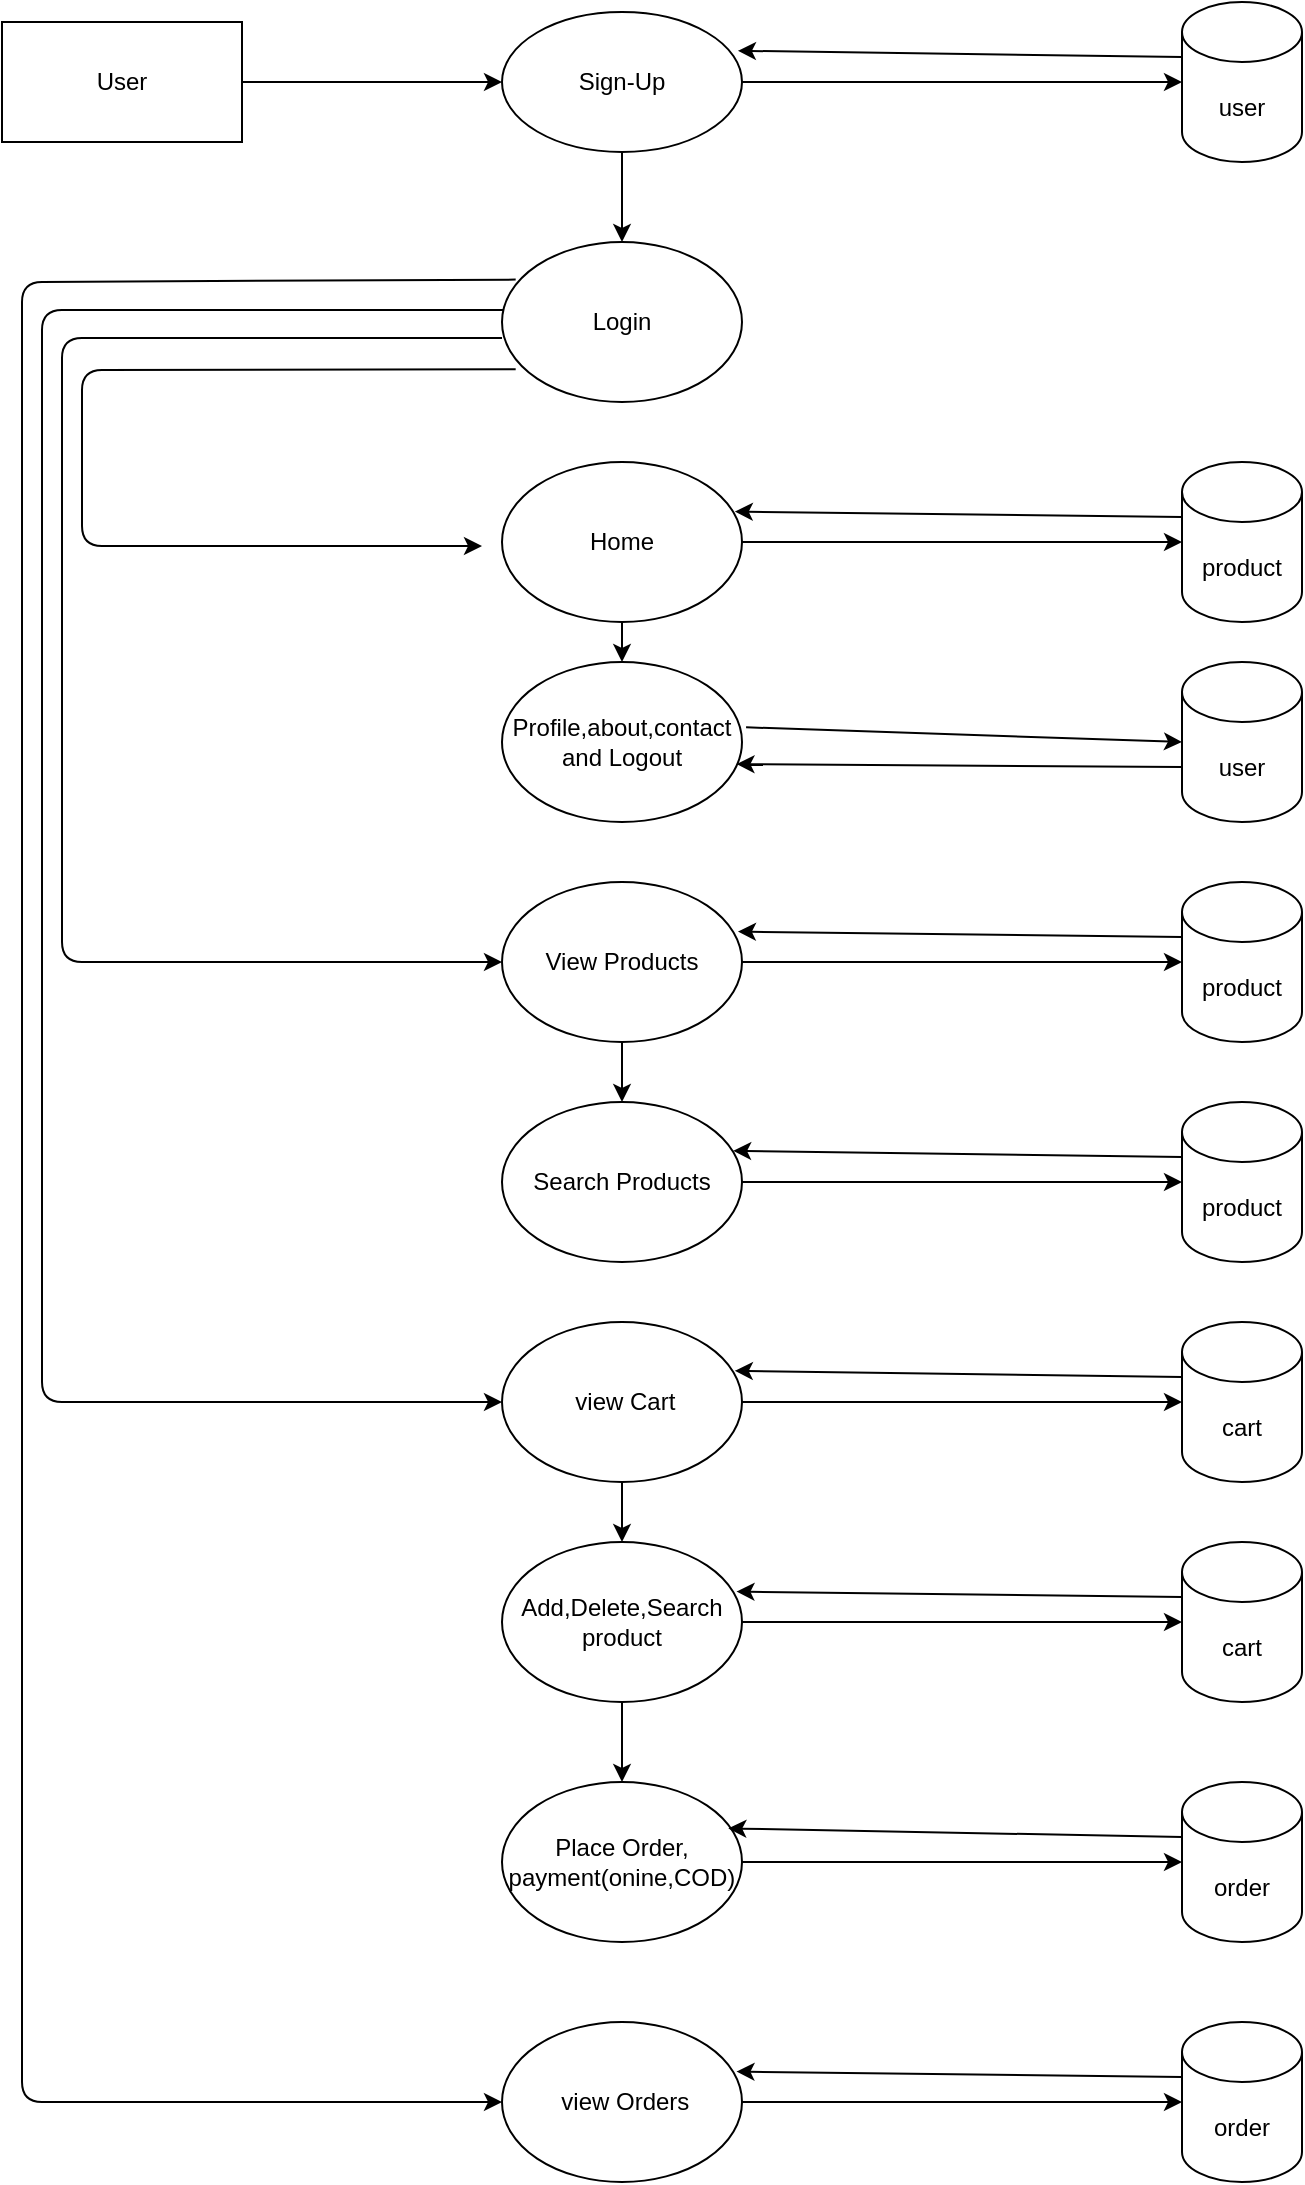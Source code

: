 <mxfile>
    <diagram id="B2Fk43i2HGmEtJ_puNpp" name="Page-1">
        <mxGraphModel dx="1216" dy="779" grid="1" gridSize="10" guides="1" tooltips="1" connect="1" arrows="1" fold="1" page="1" pageScale="1" pageWidth="850" pageHeight="1100" math="0" shadow="0">
            <root>
                <mxCell id="0"/>
                <mxCell id="1" parent="0"/>
                <mxCell id="6" style="edgeStyle=none;html=1;entryX=0;entryY=0.5;entryDx=0;entryDy=0;" parent="1" source="3" target="4" edge="1">
                    <mxGeometry relative="1" as="geometry"/>
                </mxCell>
                <mxCell id="3" value="User" style="whiteSpace=wrap;html=1;" parent="1" vertex="1">
                    <mxGeometry x="30" y="40" width="120" height="60" as="geometry"/>
                </mxCell>
                <mxCell id="7" style="edgeStyle=none;html=1;entryX=0;entryY=0.5;entryDx=0;entryDy=0;entryPerimeter=0;" parent="1" source="4" target="62" edge="1">
                    <mxGeometry relative="1" as="geometry">
                        <mxPoint x="600" y="70" as="targetPoint"/>
                    </mxGeometry>
                </mxCell>
                <mxCell id="10" value="" style="edgeStyle=none;html=1;" parent="1" source="4" target="8" edge="1">
                    <mxGeometry relative="1" as="geometry"/>
                </mxCell>
                <mxCell id="4" value="Sign-Up" style="ellipse;whiteSpace=wrap;html=1;" parent="1" vertex="1">
                    <mxGeometry x="280" y="35" width="120" height="70" as="geometry"/>
                </mxCell>
                <mxCell id="31" style="edgeStyle=none;html=1;exitX=0;exitY=0;exitDx=0;exitDy=27.5;entryX=0.983;entryY=0.277;entryDx=0;entryDy=0;entryPerimeter=0;exitPerimeter=0;" parent="1" source="62" target="4" edge="1">
                    <mxGeometry relative="1" as="geometry">
                        <mxPoint x="600" y="55" as="sourcePoint"/>
                    </mxGeometry>
                </mxCell>
                <mxCell id="11" style="edgeStyle=none;html=1;exitX=0.057;exitY=0.77;exitDx=0;exitDy=0;exitPerimeter=0;" parent="1" edge="1">
                    <mxGeometry relative="1" as="geometry">
                        <mxPoint x="270" y="302" as="targetPoint"/>
                        <mxPoint x="286.84" y="213.6" as="sourcePoint"/>
                        <Array as="points">
                            <mxPoint x="70" y="214"/>
                            <mxPoint x="70" y="302"/>
                        </Array>
                    </mxGeometry>
                </mxCell>
                <mxCell id="15" style="edgeStyle=none;html=1;entryX=0;entryY=0.5;entryDx=0;entryDy=0;" parent="1" target="16" edge="1">
                    <mxGeometry relative="1" as="geometry">
                        <mxPoint x="280" y="408" as="targetPoint"/>
                        <Array as="points">
                            <mxPoint x="60" y="198"/>
                            <mxPoint x="60" y="510"/>
                        </Array>
                        <mxPoint x="280" y="198" as="sourcePoint"/>
                    </mxGeometry>
                </mxCell>
                <mxCell id="20" style="edgeStyle=none;html=1;entryX=0;entryY=0.5;entryDx=0;entryDy=0;exitX=0.01;exitY=0.425;exitDx=0;exitDy=0;exitPerimeter=0;" parent="1" source="8" target="19" edge="1">
                    <mxGeometry relative="1" as="geometry">
                        <mxPoint x="280" y="182" as="sourcePoint"/>
                        <mxPoint x="280" y="502" as="targetPoint"/>
                        <Array as="points">
                            <mxPoint x="50" y="184"/>
                            <mxPoint x="50" y="730"/>
                        </Array>
                    </mxGeometry>
                </mxCell>
                <mxCell id="25" style="edgeStyle=none;html=1;entryX=0;entryY=0.5;entryDx=0;entryDy=0;exitX=0.057;exitY=0.235;exitDx=0;exitDy=0;exitPerimeter=0;" parent="1" source="8" target="23" edge="1">
                    <mxGeometry relative="1" as="geometry">
                        <mxPoint x="297.574" y="170.716" as="sourcePoint"/>
                        <Array as="points">
                            <mxPoint x="40" y="170"/>
                            <mxPoint x="40" y="1080"/>
                        </Array>
                        <mxPoint x="280" y="619" as="targetPoint"/>
                    </mxGeometry>
                </mxCell>
                <mxCell id="8" value="Login" style="ellipse;whiteSpace=wrap;html=1;" parent="1" vertex="1">
                    <mxGeometry x="280" y="150" width="120" height="80" as="geometry"/>
                </mxCell>
                <mxCell id="14" style="edgeStyle=none;html=1;entryX=0;entryY=0.5;entryDx=0;entryDy=0;entryPerimeter=0;" parent="1" source="12" target="64" edge="1">
                    <mxGeometry relative="1" as="geometry">
                        <mxPoint x="600" y="300" as="targetPoint"/>
                    </mxGeometry>
                </mxCell>
                <mxCell id="58" value="" style="edgeStyle=none;html=1;" parent="1" source="12" target="57" edge="1">
                    <mxGeometry relative="1" as="geometry"/>
                </mxCell>
                <mxCell id="12" value="Home" style="ellipse;whiteSpace=wrap;html=1;" parent="1" vertex="1">
                    <mxGeometry x="280" y="260" width="120" height="80" as="geometry"/>
                </mxCell>
                <mxCell id="46" style="edgeStyle=none;html=1;exitX=0;exitY=0;exitDx=0;exitDy=27.5;entryX=0.97;entryY=0.31;entryDx=0;entryDy=0;entryPerimeter=0;exitPerimeter=0;" parent="1" source="64" target="12" edge="1">
                    <mxGeometry relative="1" as="geometry">
                        <mxPoint x="600" y="285" as="sourcePoint"/>
                    </mxGeometry>
                </mxCell>
                <mxCell id="18" style="edgeStyle=none;html=1;entryX=0;entryY=0.5;entryDx=0;entryDy=0;entryPerimeter=0;" parent="1" source="16" target="67" edge="1">
                    <mxGeometry relative="1" as="geometry">
                        <mxPoint x="600" y="510" as="targetPoint"/>
                    </mxGeometry>
                </mxCell>
                <mxCell id="37" value="" style="edgeStyle=none;html=1;" parent="1" source="16" target="36" edge="1">
                    <mxGeometry relative="1" as="geometry"/>
                </mxCell>
                <mxCell id="16" value="View Products" style="ellipse;whiteSpace=wrap;html=1;" parent="1" vertex="1">
                    <mxGeometry x="280" y="470" width="120" height="80" as="geometry"/>
                </mxCell>
                <mxCell id="47" style="edgeStyle=none;html=1;exitX=0;exitY=0;exitDx=0;exitDy=27.5;entryX=0.983;entryY=0.31;entryDx=0;entryDy=0;entryPerimeter=0;exitPerimeter=0;" parent="1" source="67" target="16" edge="1">
                    <mxGeometry relative="1" as="geometry">
                        <mxPoint x="600" y="495" as="sourcePoint"/>
                    </mxGeometry>
                </mxCell>
                <mxCell id="22" style="edgeStyle=none;html=1;entryX=0;entryY=0.5;entryDx=0;entryDy=0;entryPerimeter=0;" parent="1" source="19" target="69" edge="1">
                    <mxGeometry relative="1" as="geometry">
                        <mxPoint x="600" y="730" as="targetPoint"/>
                    </mxGeometry>
                </mxCell>
                <mxCell id="33" value="" style="edgeStyle=none;html=1;" parent="1" source="19" target="32" edge="1">
                    <mxGeometry relative="1" as="geometry"/>
                </mxCell>
                <mxCell id="19" value="&amp;nbsp;view Cart" style="ellipse;whiteSpace=wrap;html=1;" parent="1" vertex="1">
                    <mxGeometry x="280" y="690" width="120" height="80" as="geometry"/>
                </mxCell>
                <mxCell id="48" style="edgeStyle=none;html=1;exitX=0;exitY=0;exitDx=0;exitDy=27.5;entryX=0.97;entryY=0.305;entryDx=0;entryDy=0;entryPerimeter=0;exitPerimeter=0;" parent="1" source="69" target="19" edge="1">
                    <mxGeometry relative="1" as="geometry">
                        <mxPoint x="600" y="715" as="sourcePoint"/>
                    </mxGeometry>
                </mxCell>
                <mxCell id="27" style="edgeStyle=none;html=1;entryX=0;entryY=0.5;entryDx=0;entryDy=0;entryPerimeter=0;" parent="1" source="23" target="72" edge="1">
                    <mxGeometry relative="1" as="geometry">
                        <mxPoint x="600" y="1080" as="targetPoint"/>
                    </mxGeometry>
                </mxCell>
                <mxCell id="23" value="&amp;nbsp;view Orders" style="ellipse;whiteSpace=wrap;html=1;" parent="1" vertex="1">
                    <mxGeometry x="280" y="1040" width="120" height="80" as="geometry"/>
                </mxCell>
                <mxCell id="50" style="edgeStyle=none;html=1;exitX=0;exitY=0;exitDx=0;exitDy=27.5;entryX=0.977;entryY=0.31;entryDx=0;entryDy=0;entryPerimeter=0;exitPerimeter=0;" parent="1" source="72" target="23" edge="1">
                    <mxGeometry relative="1" as="geometry">
                        <mxPoint x="600" y="1065" as="sourcePoint"/>
                    </mxGeometry>
                </mxCell>
                <mxCell id="35" value="" style="edgeStyle=none;html=1;entryX=0;entryY=0.5;entryDx=0;entryDy=0;entryPerimeter=0;" parent="1" source="32" target="70" edge="1">
                    <mxGeometry relative="1" as="geometry">
                        <mxPoint x="600" y="840" as="targetPoint"/>
                    </mxGeometry>
                </mxCell>
                <mxCell id="52" value="" style="edgeStyle=none;html=1;" parent="1" source="32" target="51" edge="1">
                    <mxGeometry relative="1" as="geometry"/>
                </mxCell>
                <mxCell id="32" value="Add,Delete,Search product" style="ellipse;whiteSpace=wrap;html=1;" parent="1" vertex="1">
                    <mxGeometry x="280" y="800" width="120" height="80" as="geometry"/>
                </mxCell>
                <mxCell id="49" style="edgeStyle=none;html=1;exitX=0;exitY=0;exitDx=0;exitDy=27.5;entryX=0.977;entryY=0.31;entryDx=0;entryDy=0;entryPerimeter=0;exitPerimeter=0;" parent="1" source="70" target="32" edge="1">
                    <mxGeometry relative="1" as="geometry">
                        <mxPoint x="600" y="825" as="sourcePoint"/>
                    </mxGeometry>
                </mxCell>
                <mxCell id="43" value="" style="edgeStyle=none;html=1;entryX=0;entryY=0.5;entryDx=0;entryDy=0;entryPerimeter=0;" parent="1" source="36" target="68" edge="1">
                    <mxGeometry relative="1" as="geometry">
                        <mxPoint x="600" y="620" as="targetPoint"/>
                    </mxGeometry>
                </mxCell>
                <mxCell id="36" value="Search Products" style="ellipse;whiteSpace=wrap;html=1;" parent="1" vertex="1">
                    <mxGeometry x="280" y="580" width="120" height="80" as="geometry"/>
                </mxCell>
                <mxCell id="44" style="edgeStyle=none;html=1;exitX=0;exitY=0;exitDx=0;exitDy=27.5;entryX=0.963;entryY=0.305;entryDx=0;entryDy=0;entryPerimeter=0;exitPerimeter=0;" parent="1" source="68" target="36" edge="1">
                    <mxGeometry relative="1" as="geometry">
                        <mxPoint x="600" y="605" as="sourcePoint"/>
                    </mxGeometry>
                </mxCell>
                <mxCell id="53" style="edgeStyle=none;html=1;entryX=0;entryY=0.5;entryDx=0;entryDy=0;entryPerimeter=0;" parent="1" source="51" target="71" edge="1">
                    <mxGeometry relative="1" as="geometry">
                        <mxPoint x="600" y="960" as="targetPoint"/>
                    </mxGeometry>
                </mxCell>
                <mxCell id="51" value="Place Order,&lt;br&gt;payment(onine,COD)" style="ellipse;whiteSpace=wrap;html=1;" parent="1" vertex="1">
                    <mxGeometry x="280" y="920" width="120" height="80" as="geometry"/>
                </mxCell>
                <mxCell id="55" style="edgeStyle=none;html=1;exitX=0;exitY=0;exitDx=0;exitDy=27.5;entryX=0.943;entryY=0.29;entryDx=0;entryDy=0;entryPerimeter=0;exitPerimeter=0;" parent="1" source="71" target="51" edge="1">
                    <mxGeometry relative="1" as="geometry">
                        <mxPoint x="600" y="945" as="sourcePoint"/>
                    </mxGeometry>
                </mxCell>
                <mxCell id="59" style="edgeStyle=none;html=1;entryX=0;entryY=0.5;entryDx=0;entryDy=0;exitX=1.017;exitY=0.408;exitDx=0;exitDy=0;exitPerimeter=0;entryPerimeter=0;" parent="1" source="57" target="65" edge="1">
                    <mxGeometry relative="1" as="geometry">
                        <mxPoint x="600" y="395" as="targetPoint"/>
                        <mxPoint x="400" y="390" as="sourcePoint"/>
                    </mxGeometry>
                </mxCell>
                <mxCell id="57" value="Profile,about,contact&lt;br&gt;and Logout" style="ellipse;whiteSpace=wrap;html=1;" parent="1" vertex="1">
                    <mxGeometry x="280" y="360" width="120" height="80" as="geometry"/>
                </mxCell>
                <mxCell id="61" style="edgeStyle=none;html=1;entryX=0.977;entryY=0.638;entryDx=0;entryDy=0;entryPerimeter=0;exitX=0;exitY=0;exitDx=0;exitDy=52.5;exitPerimeter=0;" parent="1" source="65" target="57" edge="1">
                    <mxGeometry relative="1" as="geometry">
                        <mxPoint x="600" y="410.237" as="sourcePoint"/>
                    </mxGeometry>
                </mxCell>
                <mxCell id="62" value="user" style="shape=cylinder3;whiteSpace=wrap;html=1;boundedLbl=1;backgroundOutline=1;size=15;align=center;" vertex="1" parent="1">
                    <mxGeometry x="620" y="30" width="60" height="80" as="geometry"/>
                </mxCell>
                <mxCell id="64" value="product" style="shape=cylinder3;whiteSpace=wrap;html=1;boundedLbl=1;backgroundOutline=1;size=15;" vertex="1" parent="1">
                    <mxGeometry x="620" y="260" width="60" height="80" as="geometry"/>
                </mxCell>
                <mxCell id="65" value="user" style="shape=cylinder3;whiteSpace=wrap;html=1;boundedLbl=1;backgroundOutline=1;size=15;" vertex="1" parent="1">
                    <mxGeometry x="620" y="360" width="60" height="80" as="geometry"/>
                </mxCell>
                <mxCell id="67" value="product" style="shape=cylinder3;whiteSpace=wrap;html=1;boundedLbl=1;backgroundOutline=1;size=15;" vertex="1" parent="1">
                    <mxGeometry x="620" y="470" width="60" height="80" as="geometry"/>
                </mxCell>
                <mxCell id="68" value="product" style="shape=cylinder3;whiteSpace=wrap;html=1;boundedLbl=1;backgroundOutline=1;size=15;" vertex="1" parent="1">
                    <mxGeometry x="620" y="580" width="60" height="80" as="geometry"/>
                </mxCell>
                <mxCell id="69" value="cart" style="shape=cylinder3;whiteSpace=wrap;html=1;boundedLbl=1;backgroundOutline=1;size=15;" vertex="1" parent="1">
                    <mxGeometry x="620" y="690" width="60" height="80" as="geometry"/>
                </mxCell>
                <mxCell id="70" value="cart" style="shape=cylinder3;whiteSpace=wrap;html=1;boundedLbl=1;backgroundOutline=1;size=15;" vertex="1" parent="1">
                    <mxGeometry x="620" y="800" width="60" height="80" as="geometry"/>
                </mxCell>
                <mxCell id="71" value="order" style="shape=cylinder3;whiteSpace=wrap;html=1;boundedLbl=1;backgroundOutline=1;size=15;" vertex="1" parent="1">
                    <mxGeometry x="620" y="920" width="60" height="80" as="geometry"/>
                </mxCell>
                <mxCell id="72" value="order" style="shape=cylinder3;whiteSpace=wrap;html=1;boundedLbl=1;backgroundOutline=1;size=15;" vertex="1" parent="1">
                    <mxGeometry x="620" y="1040" width="60" height="80" as="geometry"/>
                </mxCell>
            </root>
        </mxGraphModel>
    </diagram>
</mxfile>